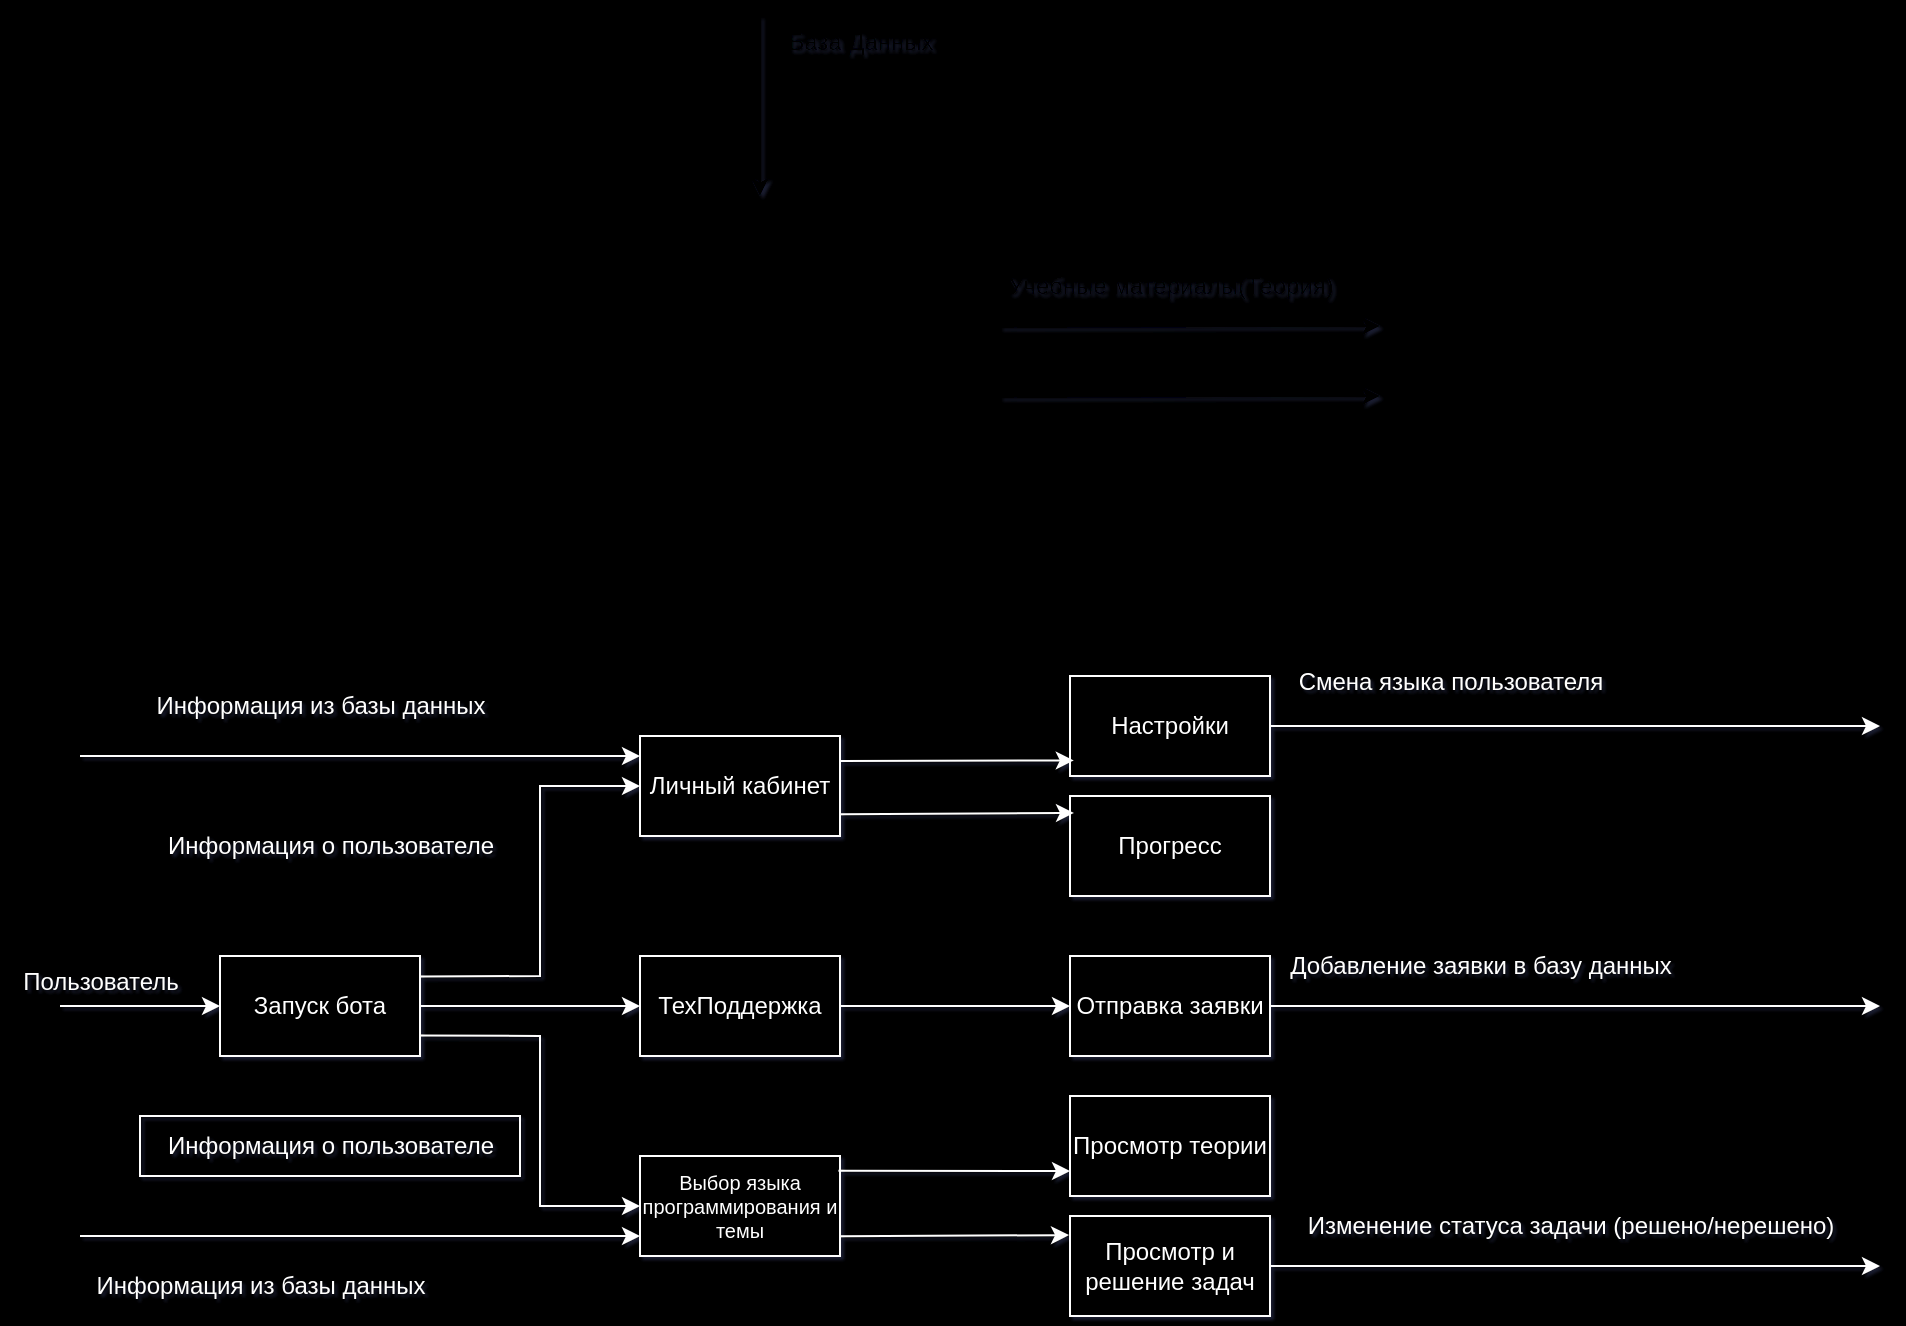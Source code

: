 <mxfile version="22.1.18" type="device">
  <diagram name="Страница — 1" id="ps-kaqrLJHknkC93EsDr">
    <mxGraphModel dx="971" dy="523" grid="1" gridSize="10" guides="1" tooltips="1" connect="1" arrows="1" fold="1" page="1" pageScale="1" pageWidth="827" pageHeight="1169" background="#000000" math="0" shadow="1">
      <root>
        <mxCell id="0" />
        <mxCell id="1" parent="0" />
        <mxCell id="ZLiNuhUTTzIbbJe09-X9-4" value="" style="endArrow=classic;html=1;rounded=0;entryX=0.25;entryY=0;entryDx=0;entryDy=0;" edge="1" parent="1">
          <mxGeometry width="50" height="50" relative="1" as="geometry">
            <mxPoint x="440" y="80" as="sourcePoint" />
            <mxPoint x="440" y="170" as="targetPoint" />
          </mxGeometry>
        </mxCell>
        <mxCell id="ZLiNuhUTTzIbbJe09-X9-5" value="База Данных" style="text;html=1;align=center;verticalAlign=middle;resizable=0;points=[];autosize=1;strokeColor=none;fillColor=none;" vertex="1" parent="1">
          <mxGeometry x="440" y="78" width="100" height="30" as="geometry" />
        </mxCell>
        <mxCell id="ZLiNuhUTTzIbbJe09-X9-6" value="" style="endArrow=classic;html=1;rounded=0;exitX=1.014;exitY=0.315;exitDx=0;exitDy=0;exitPerimeter=0;" edge="1" parent="1">
          <mxGeometry width="50" height="50" relative="1" as="geometry">
            <mxPoint x="560.0" y="235.45" as="sourcePoint" />
            <mxPoint x="750" y="235" as="targetPoint" />
          </mxGeometry>
        </mxCell>
        <mxCell id="ZLiNuhUTTzIbbJe09-X9-7" value="Учебные материалы(Теория)" style="text;html=1;align=center;verticalAlign=middle;resizable=0;points=[];autosize=1;strokeColor=none;fillColor=none;" vertex="1" parent="1">
          <mxGeometry x="550" y="200" width="190" height="30" as="geometry" />
        </mxCell>
        <mxCell id="ZLiNuhUTTzIbbJe09-X9-8" value="" style="endArrow=classic;html=1;rounded=0;exitX=1.014;exitY=0.315;exitDx=0;exitDy=0;exitPerimeter=0;" edge="1" parent="1">
          <mxGeometry width="50" height="50" relative="1" as="geometry">
            <mxPoint x="560.0" y="270.45" as="sourcePoint" />
            <mxPoint x="750" y="270" as="targetPoint" />
          </mxGeometry>
        </mxCell>
        <mxCell id="ZLiNuhUTTzIbbJe09-X9-10" value="Запуск бота" style="rounded=0;whiteSpace=wrap;html=1;fontColor=#FFFFFF;labelBackgroundColor=none;strokeColor=#FFFFFF;fillColor=#000000;" vertex="1" parent="1">
          <mxGeometry x="170" y="550" width="100" height="50" as="geometry" />
        </mxCell>
        <mxCell id="ZLiNuhUTTzIbbJe09-X9-11" value="Личный кабинет" style="rounded=0;whiteSpace=wrap;html=1;fontColor=#FFFFFF;labelBackgroundColor=none;strokeColor=#FFFFFF;fillColor=#000000;" vertex="1" parent="1">
          <mxGeometry x="380" y="440" width="100" height="50" as="geometry" />
        </mxCell>
        <mxCell id="ZLiNuhUTTzIbbJe09-X9-12" value="ТехПоддержка" style="rounded=0;whiteSpace=wrap;html=1;fontColor=#FFFFFF;labelBackgroundColor=none;strokeColor=#FFFFFF;fillColor=#000000;" vertex="1" parent="1">
          <mxGeometry x="380" y="550" width="100" height="50" as="geometry" />
        </mxCell>
        <mxCell id="ZLiNuhUTTzIbbJe09-X9-13" value="Выбор языка программирования и темы" style="rounded=0;whiteSpace=wrap;html=1;fontSize=10;fontColor=#FFFFFF;labelBackgroundColor=none;strokeColor=#FFFFFF;fillColor=#000000;" vertex="1" parent="1">
          <mxGeometry x="380" y="650" width="100" height="50" as="geometry" />
        </mxCell>
        <mxCell id="ZLiNuhUTTzIbbJe09-X9-14" value="Просмотр теории" style="rounded=0;whiteSpace=wrap;html=1;fontColor=#FFFFFF;labelBackgroundColor=none;strokeColor=#FFFFFF;fillColor=#000000;" vertex="1" parent="1">
          <mxGeometry x="595" y="620" width="100" height="50" as="geometry" />
        </mxCell>
        <mxCell id="ZLiNuhUTTzIbbJe09-X9-15" value="Просмотр и решение задач" style="rounded=0;whiteSpace=wrap;html=1;fontColor=#FFFFFF;labelBackgroundColor=none;strokeColor=#FFFFFF;fillColor=#000000;" vertex="1" parent="1">
          <mxGeometry x="595" y="680" width="100" height="50" as="geometry" />
        </mxCell>
        <mxCell id="ZLiNuhUTTzIbbJe09-X9-17" value="Настройки" style="rounded=0;whiteSpace=wrap;html=1;fontColor=#FFFFFF;labelBackgroundColor=none;strokeColor=#FFFFFF;fillColor=#000000;" vertex="1" parent="1">
          <mxGeometry x="595" y="410" width="100" height="50" as="geometry" />
        </mxCell>
        <mxCell id="ZLiNuhUTTzIbbJe09-X9-18" value="Прогресс" style="rounded=0;whiteSpace=wrap;html=1;fontColor=#FFFFFF;labelBackgroundColor=none;strokeColor=#FFFFFF;fillColor=#000000;" vertex="1" parent="1">
          <mxGeometry x="595" y="470" width="100" height="50" as="geometry" />
        </mxCell>
        <mxCell id="ZLiNuhUTTzIbbJe09-X9-19" value="Отправка заявки" style="rounded=0;whiteSpace=wrap;html=1;fontColor=#FFFFFF;labelBackgroundColor=none;strokeColor=#FFFFFF;fillColor=#000000;" vertex="1" parent="1">
          <mxGeometry x="595" y="550" width="100" height="50" as="geometry" />
        </mxCell>
        <mxCell id="ZLiNuhUTTzIbbJe09-X9-21" value="" style="endArrow=classic;html=1;rounded=0;exitX=1;exitY=0.5;exitDx=0;exitDy=0;entryX=0;entryY=0.5;entryDx=0;entryDy=0;fontColor=#FFFFFF;labelBackgroundColor=none;strokeColor=#FFFFFF;" edge="1" parent="1" source="ZLiNuhUTTzIbbJe09-X9-10" target="ZLiNuhUTTzIbbJe09-X9-12">
          <mxGeometry width="50" height="50" relative="1" as="geometry">
            <mxPoint x="300" y="610" as="sourcePoint" />
            <mxPoint x="350" y="560" as="targetPoint" />
          </mxGeometry>
        </mxCell>
        <mxCell id="ZLiNuhUTTzIbbJe09-X9-22" value="" style="endArrow=classic;html=1;rounded=0;exitX=1;exitY=0.205;exitDx=0;exitDy=0;entryX=0;entryY=0.5;entryDx=0;entryDy=0;exitPerimeter=0;fontColor=#FFFFFF;labelBackgroundColor=none;strokeColor=#FFFFFF;" edge="1" parent="1" source="ZLiNuhUTTzIbbJe09-X9-10" target="ZLiNuhUTTzIbbJe09-X9-11">
          <mxGeometry width="50" height="50" relative="1" as="geometry">
            <mxPoint x="280" y="530" as="sourcePoint" />
            <mxPoint x="390" y="530" as="targetPoint" />
            <Array as="points">
              <mxPoint x="330" y="560" />
              <mxPoint x="330" y="465" />
            </Array>
          </mxGeometry>
        </mxCell>
        <mxCell id="ZLiNuhUTTzIbbJe09-X9-23" value="" style="endArrow=classic;html=1;rounded=0;exitX=0.996;exitY=0.794;exitDx=0;exitDy=0;entryX=0;entryY=0.5;entryDx=0;entryDy=0;exitPerimeter=0;fontColor=#FFFFFF;labelBackgroundColor=none;strokeColor=#FFFFFF;" edge="1" parent="1" source="ZLiNuhUTTzIbbJe09-X9-10" target="ZLiNuhUTTzIbbJe09-X9-13">
          <mxGeometry width="50" height="50" relative="1" as="geometry">
            <mxPoint x="280" y="660" as="sourcePoint" />
            <mxPoint x="330" y="610" as="targetPoint" />
            <Array as="points">
              <mxPoint x="330" y="590" />
              <mxPoint x="330" y="675" />
            </Array>
          </mxGeometry>
        </mxCell>
        <mxCell id="ZLiNuhUTTzIbbJe09-X9-24" value="" style="endArrow=classic;html=1;rounded=0;entryX=0;entryY=0.5;entryDx=0;entryDy=0;fontColor=#FFFFFF;labelBackgroundColor=none;strokeColor=#FFFFFF;" edge="1" parent="1" target="ZLiNuhUTTzIbbJe09-X9-10">
          <mxGeometry width="50" height="50" relative="1" as="geometry">
            <mxPoint x="90" y="575" as="sourcePoint" />
            <mxPoint x="130" y="570" as="targetPoint" />
          </mxGeometry>
        </mxCell>
        <mxCell id="ZLiNuhUTTzIbbJe09-X9-25" value="Пользователь" style="text;html=1;align=center;verticalAlign=middle;resizable=0;points=[];autosize=1;strokeColor=none;fillColor=none;fontColor=#FFFFFF;labelBackgroundColor=none;" vertex="1" parent="1">
          <mxGeometry x="60" y="548" width="100" height="30" as="geometry" />
        </mxCell>
        <mxCell id="ZLiNuhUTTzIbbJe09-X9-26" value="Информация о пользователе" style="text;html=1;align=center;verticalAlign=middle;resizable=0;points=[];autosize=1;strokeColor=none;fillColor=none;fontColor=#FFFFFF;labelBackgroundColor=none;" vertex="1" parent="1">
          <mxGeometry x="130" y="480" width="190" height="30" as="geometry" />
        </mxCell>
        <mxCell id="ZLiNuhUTTzIbbJe09-X9-27" value="" style="endArrow=classic;html=1;rounded=0;exitX=0.997;exitY=0.783;exitDx=0;exitDy=0;entryX=0.02;entryY=0.169;entryDx=0;entryDy=0;entryPerimeter=0;exitPerimeter=0;fontColor=#FFFFFF;labelBackgroundColor=none;strokeColor=#FFFFFF;" edge="1" parent="1" source="ZLiNuhUTTzIbbJe09-X9-11" target="ZLiNuhUTTzIbbJe09-X9-18">
          <mxGeometry width="50" height="50" relative="1" as="geometry">
            <mxPoint x="530" y="530" as="sourcePoint" />
            <mxPoint x="580" y="480" as="targetPoint" />
          </mxGeometry>
        </mxCell>
        <mxCell id="ZLiNuhUTTzIbbJe09-X9-28" value="" style="endArrow=classic;html=1;rounded=0;exitX=1;exitY=0.25;exitDx=0;exitDy=0;entryX=0.019;entryY=0.844;entryDx=0;entryDy=0;entryPerimeter=0;fontColor=#FFFFFF;labelBackgroundColor=none;strokeColor=#FFFFFF;" edge="1" parent="1" source="ZLiNuhUTTzIbbJe09-X9-11" target="ZLiNuhUTTzIbbJe09-X9-17">
          <mxGeometry width="50" height="50" relative="1" as="geometry">
            <mxPoint x="500" y="470" as="sourcePoint" />
            <mxPoint x="580" y="450" as="targetPoint" />
          </mxGeometry>
        </mxCell>
        <mxCell id="ZLiNuhUTTzIbbJe09-X9-31" value="" style="endArrow=classic;html=1;rounded=0;exitX=1;exitY=0.5;exitDx=0;exitDy=0;entryX=0;entryY=0.5;entryDx=0;entryDy=0;fontColor=#FFFFFF;labelBackgroundColor=none;strokeColor=#FFFFFF;" edge="1" parent="1" source="ZLiNuhUTTzIbbJe09-X9-12" target="ZLiNuhUTTzIbbJe09-X9-19">
          <mxGeometry width="50" height="50" relative="1" as="geometry">
            <mxPoint x="520" y="600" as="sourcePoint" />
            <mxPoint x="570" y="550" as="targetPoint" />
          </mxGeometry>
        </mxCell>
        <mxCell id="ZLiNuhUTTzIbbJe09-X9-32" value="" style="endArrow=classic;html=1;rounded=0;entryX=0;entryY=0.8;entryDx=0;entryDy=0;entryPerimeter=0;fontColor=#FFFFFF;labelBackgroundColor=none;strokeColor=#FFFFFF;" edge="1" parent="1" target="ZLiNuhUTTzIbbJe09-X9-13">
          <mxGeometry width="50" height="50" relative="1" as="geometry">
            <mxPoint x="100" y="690" as="sourcePoint" />
            <mxPoint x="370" y="690" as="targetPoint" />
          </mxGeometry>
        </mxCell>
        <mxCell id="ZLiNuhUTTzIbbJe09-X9-33" value="Информация из базы данных" style="text;html=1;align=center;verticalAlign=middle;resizable=0;points=[];autosize=1;strokeColor=none;fillColor=none;fontColor=#FFFFFF;labelBackgroundColor=none;" vertex="1" parent="1">
          <mxGeometry x="95" y="700" width="190" height="30" as="geometry" />
        </mxCell>
        <mxCell id="ZLiNuhUTTzIbbJe09-X9-34" value="" style="endArrow=classic;html=1;rounded=0;entryX=0;entryY=0.75;entryDx=0;entryDy=0;exitX=0.992;exitY=0.147;exitDx=0;exitDy=0;exitPerimeter=0;fontColor=#FFFFFF;labelBackgroundColor=none;strokeColor=#FFFFFF;" edge="1" parent="1" source="ZLiNuhUTTzIbbJe09-X9-13" target="ZLiNuhUTTzIbbJe09-X9-14">
          <mxGeometry width="50" height="50" relative="1" as="geometry">
            <mxPoint x="520" y="700" as="sourcePoint" />
            <mxPoint x="570" y="650" as="targetPoint" />
          </mxGeometry>
        </mxCell>
        <mxCell id="ZLiNuhUTTzIbbJe09-X9-35" value="" style="endArrow=classic;html=1;rounded=0;exitX=0.998;exitY=0.802;exitDx=0;exitDy=0;exitPerimeter=0;entryX=-0.005;entryY=0.191;entryDx=0;entryDy=0;entryPerimeter=0;fontColor=#FFFFFF;labelBackgroundColor=none;strokeColor=#FFFFFF;" edge="1" parent="1" source="ZLiNuhUTTzIbbJe09-X9-13" target="ZLiNuhUTTzIbbJe09-X9-15">
          <mxGeometry width="50" height="50" relative="1" as="geometry">
            <mxPoint x="520" y="740" as="sourcePoint" />
            <mxPoint x="570" y="690" as="targetPoint" />
          </mxGeometry>
        </mxCell>
        <mxCell id="ZLiNuhUTTzIbbJe09-X9-36" value="Информация о пользователе" style="text;html=1;align=center;verticalAlign=middle;resizable=0;points=[];autosize=1;strokeColor=#FFFFFF;fillColor=none;fontColor=#FFFFFF;labelBackgroundColor=none;" vertex="1" parent="1">
          <mxGeometry x="130" y="630" width="190" height="30" as="geometry" />
        </mxCell>
        <mxCell id="ZLiNuhUTTzIbbJe09-X9-37" value="" style="endArrow=classic;html=1;rounded=0;exitX=1;exitY=0.5;exitDx=0;exitDy=0;strokeColor=#FFFFFF;" edge="1" parent="1" source="ZLiNuhUTTzIbbJe09-X9-19">
          <mxGeometry width="50" height="50" relative="1" as="geometry">
            <mxPoint x="740" y="610" as="sourcePoint" />
            <mxPoint x="1000" y="575" as="targetPoint" />
          </mxGeometry>
        </mxCell>
        <mxCell id="ZLiNuhUTTzIbbJe09-X9-38" value="Добавление заявки в базу данных" style="text;html=1;align=center;verticalAlign=middle;resizable=0;points=[];autosize=1;strokeColor=none;fillColor=none;fontColor=#FFFFFF;labelBackgroundColor=none;" vertex="1" parent="1">
          <mxGeometry x="695" y="540" width="210" height="30" as="geometry" />
        </mxCell>
        <mxCell id="ZLiNuhUTTzIbbJe09-X9-39" value="" style="endArrow=classic;html=1;rounded=0;exitX=1;exitY=0.5;exitDx=0;exitDy=0;strokeColor=#FFFFFF;" edge="1" parent="1" source="ZLiNuhUTTzIbbJe09-X9-17">
          <mxGeometry width="50" height="50" relative="1" as="geometry">
            <mxPoint x="760" y="470" as="sourcePoint" />
            <mxPoint x="1000" y="435" as="targetPoint" />
          </mxGeometry>
        </mxCell>
        <mxCell id="ZLiNuhUTTzIbbJe09-X9-40" value="Смена языка пользователя" style="text;html=1;align=center;verticalAlign=middle;resizable=0;points=[];autosize=1;strokeColor=none;fillColor=none;fontColor=#FFFFFF;labelBackgroundColor=none;" vertex="1" parent="1">
          <mxGeometry x="695" y="398" width="180" height="30" as="geometry" />
        </mxCell>
        <mxCell id="ZLiNuhUTTzIbbJe09-X9-41" value="" style="endArrow=classic;html=1;rounded=0;exitX=1;exitY=0.5;exitDx=0;exitDy=0;strokeColor=#FFFFFF;" edge="1" parent="1" source="ZLiNuhUTTzIbbJe09-X9-15">
          <mxGeometry width="50" height="50" relative="1" as="geometry">
            <mxPoint x="770" y="740" as="sourcePoint" />
            <mxPoint x="1000" y="705" as="targetPoint" />
          </mxGeometry>
        </mxCell>
        <mxCell id="ZLiNuhUTTzIbbJe09-X9-42" value="" style="endArrow=classic;html=1;rounded=0;entryX=0;entryY=0.8;entryDx=0;entryDy=0;entryPerimeter=0;fontColor=#FFFFFF;labelBackgroundColor=none;strokeColor=#FFFFFF;" edge="1" parent="1">
          <mxGeometry width="50" height="50" relative="1" as="geometry">
            <mxPoint x="100" y="450" as="sourcePoint" />
            <mxPoint x="380" y="450" as="targetPoint" />
          </mxGeometry>
        </mxCell>
        <mxCell id="ZLiNuhUTTzIbbJe09-X9-43" value="Информация из базы данных" style="text;html=1;align=center;verticalAlign=middle;resizable=0;points=[];autosize=1;strokeColor=none;fillColor=none;fontColor=#FFFFFF;labelBackgroundColor=none;" vertex="1" parent="1">
          <mxGeometry x="125" y="410" width="190" height="30" as="geometry" />
        </mxCell>
        <mxCell id="ZLiNuhUTTzIbbJe09-X9-44" value="Изменение статуса задачи (решено/нерешено)" style="text;html=1;align=center;verticalAlign=middle;resizable=0;points=[];autosize=1;strokeColor=none;fillColor=none;fontColor=#FFFFFF;" vertex="1" parent="1">
          <mxGeometry x="700" y="670" width="290" height="30" as="geometry" />
        </mxCell>
      </root>
    </mxGraphModel>
  </diagram>
</mxfile>
